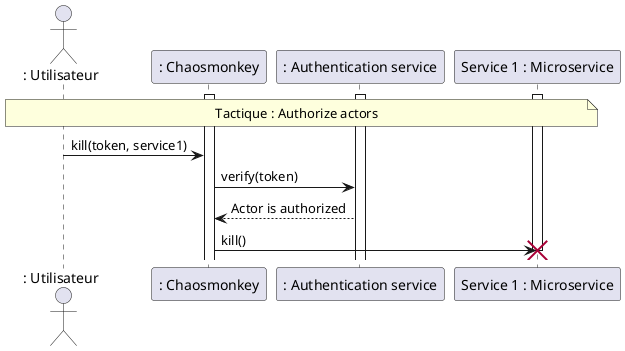 @startuml RDTQ Sécurité : Résister aux attaques

actor ": Utilisateur" as user
participant ": Chaosmonkey" as chaos
participant ": Authentication service" as auth
participant "Service 1 : Microservice" as s1

note over user, s1 : Tactique : Authorize actors
activate chaos
activate auth
activate s1
user -> chaos : kill(token, service1)
chaos -> auth : verify(token)
auth --> chaos : Actor is authorized
chaos -> s1 : kill()
destroy s1

@enduml
